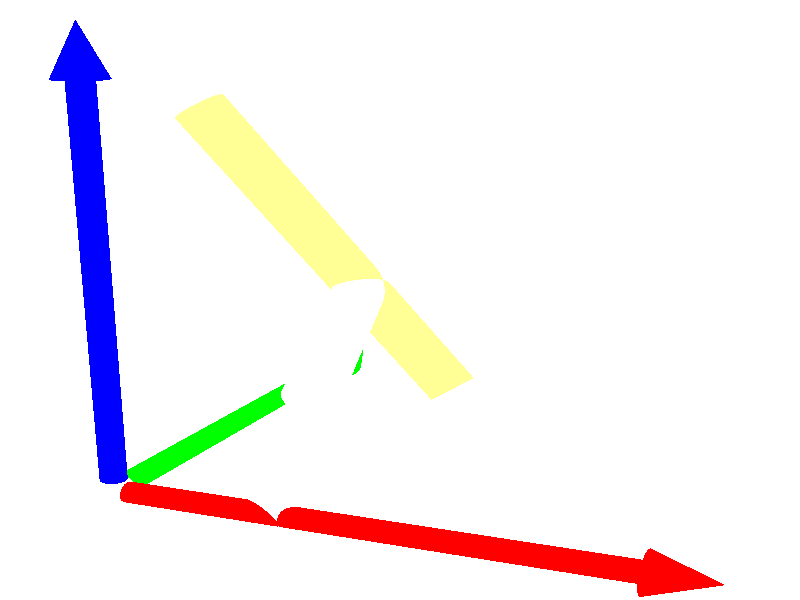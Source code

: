 #include "colors.inc"
#include "textures.inc"
#include "finish.inc"

#declare r = 0.25;
#declare R = 5 * r;

camera {
	location <14, 12, -20>
	look_at <3.5, 3.8, 5>
	right x * 0.55
	up y * 0.55
}

light_source {
	<2, 10,  -4> color White
}

sky_sphere {
	pigment {
		color <1, 1, 1>
	}
}

union {
	union {
		cylinder { <0,0,0>, <11 - R,0,0>, r }
		cone { <11 - R,0,0>, 2*r, <11, 0, 0>, 0 }
		pigment { color rgb <1.4,0,0> }
	}
	union {
		cylinder { <0,0,0>, <0,0,11 - R>, r }
		cone { <0,0,11 - R>, 2*r, <0, 0, 11>, 0 }
		pigment { color rgb <0,3,0> }
	}
	union {
		cylinder { <0,0,0>, <0,11 - R ,0>, r }
		cone { <0,11 - R,0>, 2*r, <0, 11, 0>, 0 }
		pigment { color rgb <0,0,3> }
	}
	sphere {
		<0,0,0>, 1.5 * r
		pigment { color rgb <1,1,1> }
	}
}

cylinder {
	<1,9,2>, <5,1,5>, 0.5
	pigment {
		color rgb<1.3,1.3,0.3,0.1>
	}
}

cylinder {
	<3,0,0>, <9,4,10>, 0.5
	pigment {
		color rgb<1.3,1.3,1.3,0.1>
	}
}

cylinder {
	<4,3,0>, <2,7,10>, 0.5 
	pigment {
		color rgb<1.3,1.3,1.3,0.1>
	}
}
